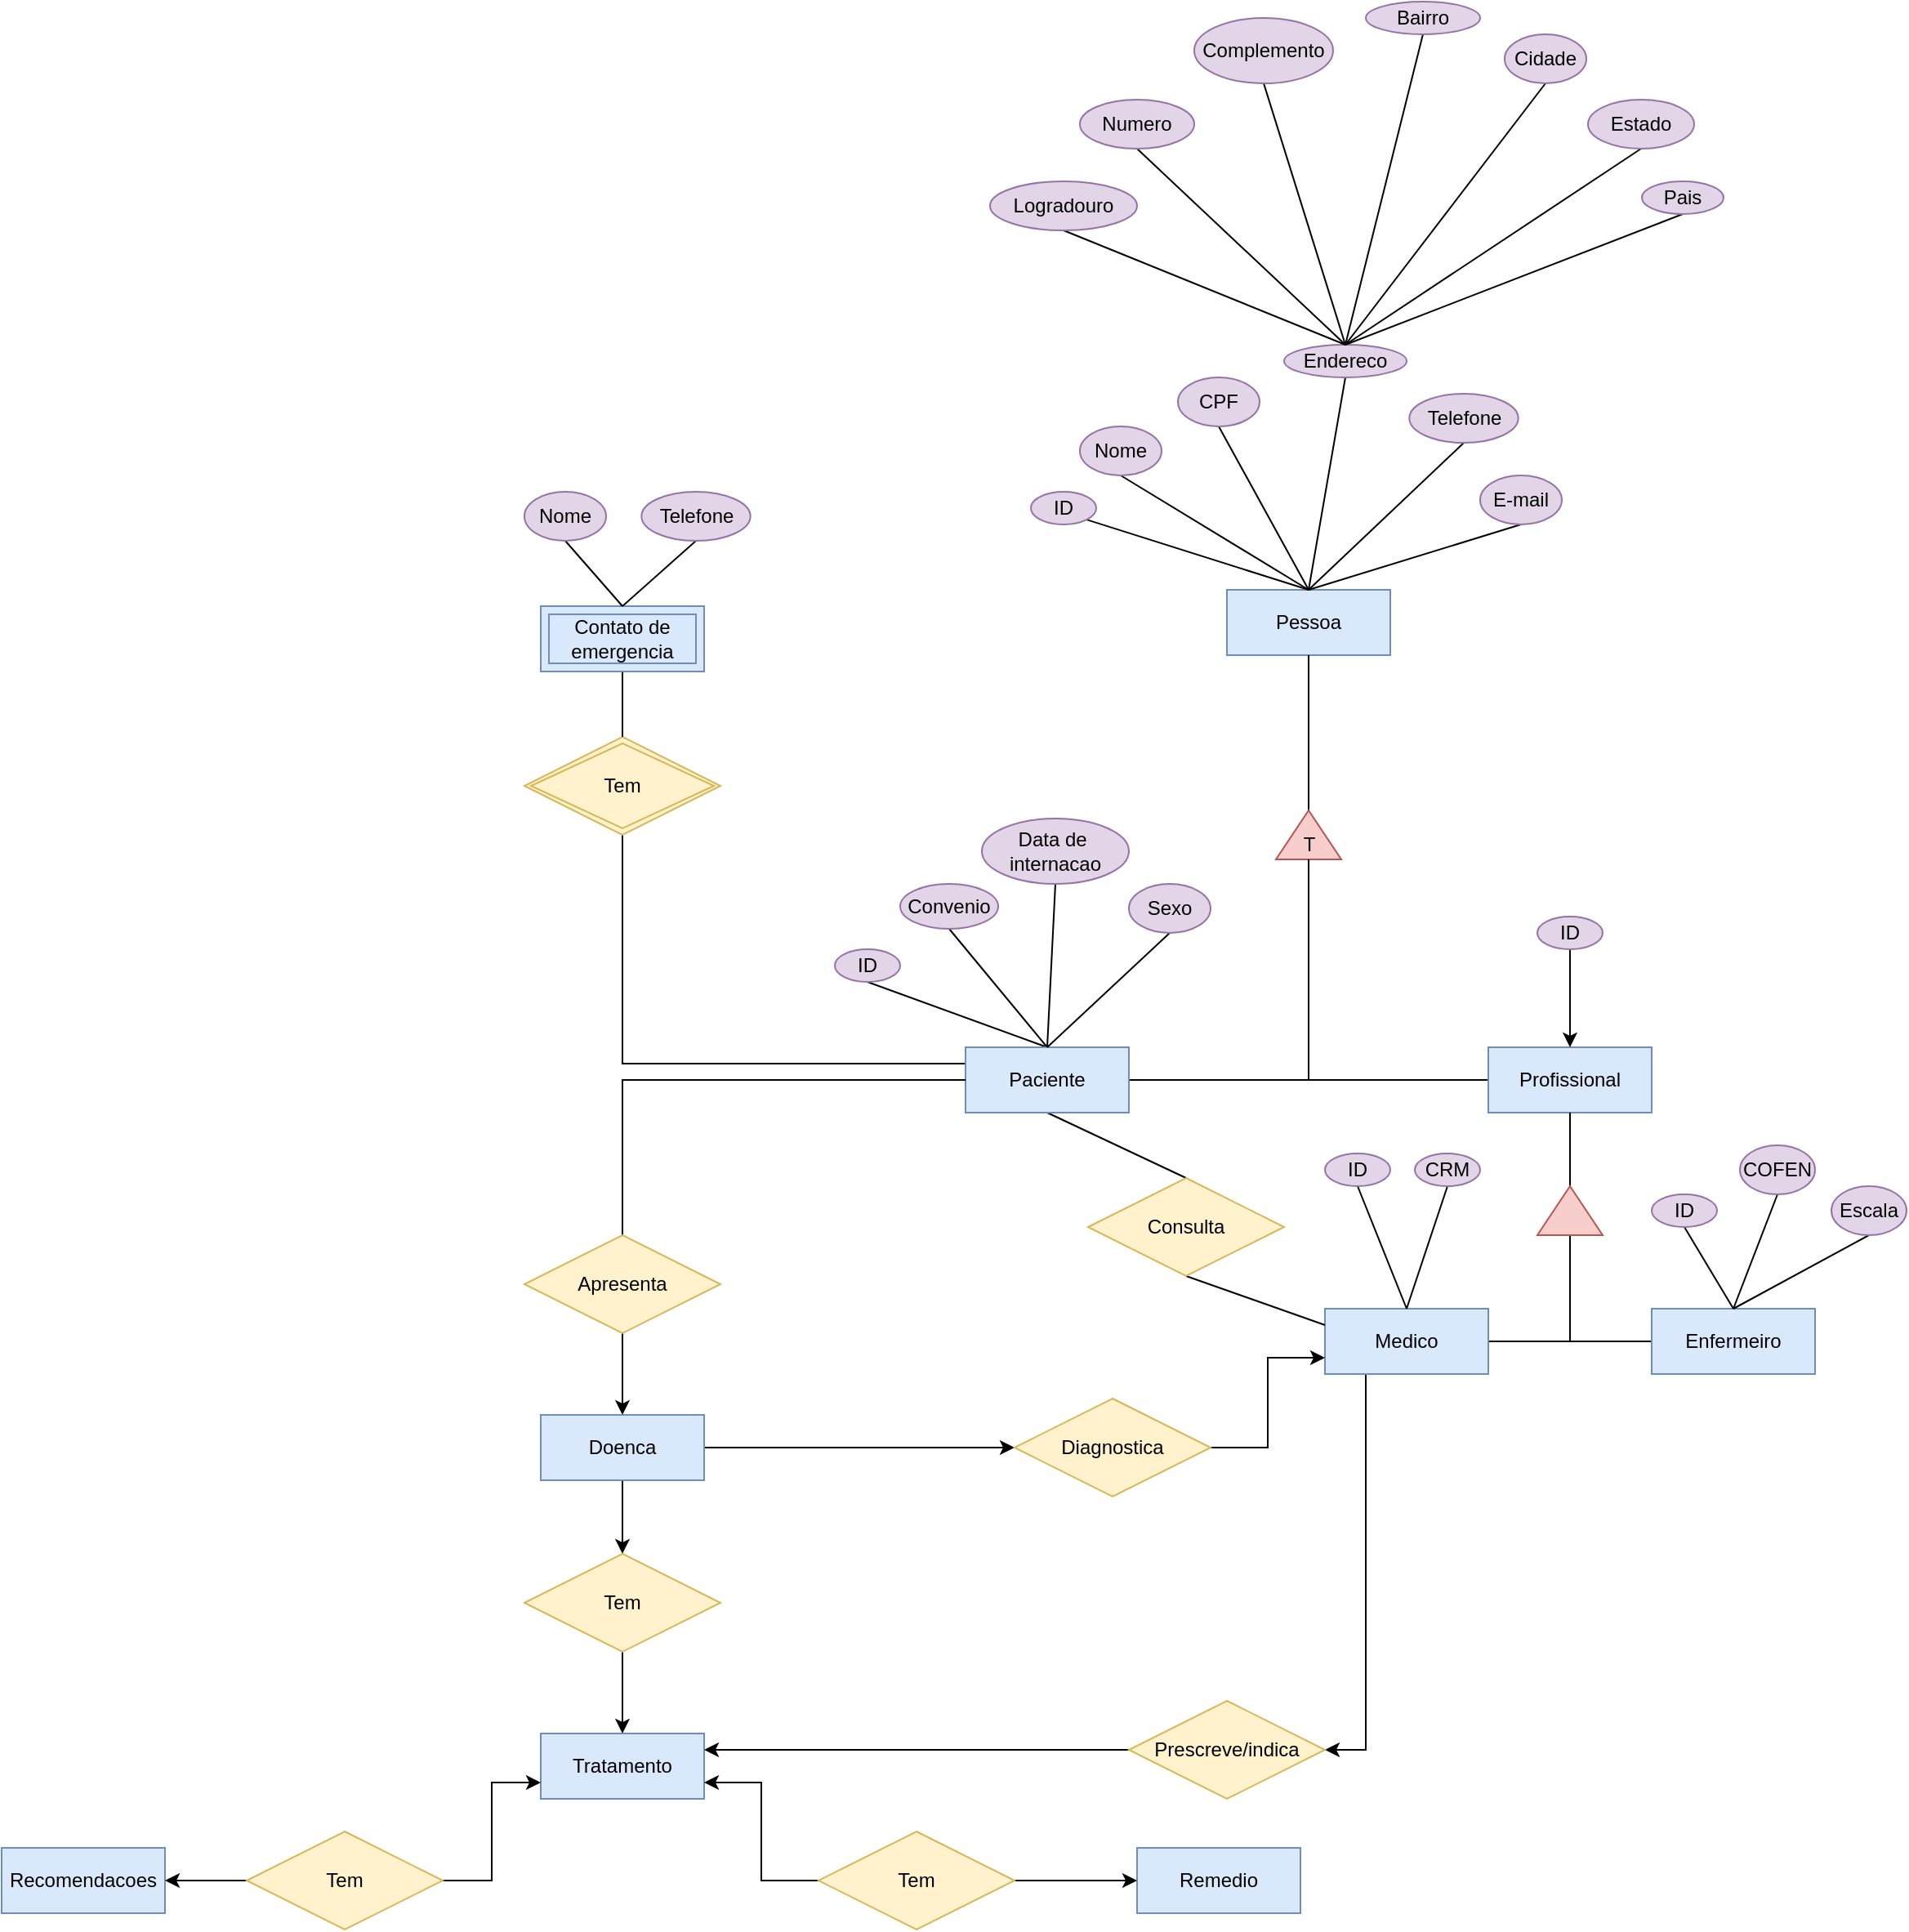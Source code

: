 <mxfile version="21.6.9" type="github">
  <diagram name="Page-1" id="8COnSRU2M8LVrnHPRVo5">
    <mxGraphModel dx="2261" dy="1927" grid="1" gridSize="10" guides="1" tooltips="1" connect="1" arrows="1" fold="1" page="1" pageScale="1" pageWidth="827" pageHeight="1169" math="0" shadow="0">
      <root>
        <mxCell id="0" />
        <mxCell id="1" parent="0" />
        <mxCell id="Y6Sf6Vk-zJSUdV1HRr7W-1" value="Pessoa" style="whiteSpace=wrap;html=1;align=center;fillColor=#dae8fc;strokeColor=#6c8ebf;" vertex="1" parent="1">
          <mxGeometry x="160" y="40" width="100" height="40" as="geometry" />
        </mxCell>
        <mxCell id="Y6Sf6Vk-zJSUdV1HRr7W-2" style="edgeStyle=orthogonalEdgeStyle;rounded=0;orthogonalLoop=1;jettySize=auto;html=1;exitX=1;exitY=0.5;exitDx=0;exitDy=0;entryX=0.5;entryY=1;entryDx=0;entryDy=0;endArrow=none;endFill=0;" edge="1" parent="1" source="Y6Sf6Vk-zJSUdV1HRr7W-3" target="Y6Sf6Vk-zJSUdV1HRr7W-1">
          <mxGeometry relative="1" as="geometry">
            <mxPoint x="210" y="185" as="sourcePoint" />
            <mxPoint x="210" y="90" as="targetPoint" />
          </mxGeometry>
        </mxCell>
        <mxCell id="Y6Sf6Vk-zJSUdV1HRr7W-3" value="" style="triangle;whiteSpace=wrap;html=1;rotation=-90;fillColor=#f8cecc;strokeColor=#b85450;" vertex="1" parent="1">
          <mxGeometry x="195" y="170" width="30" height="40" as="geometry" />
        </mxCell>
        <mxCell id="Y6Sf6Vk-zJSUdV1HRr7W-4" value="T" style="text;html=1;align=center;verticalAlign=middle;resizable=0;points=[];autosize=1;strokeColor=none;fillColor=none;" vertex="1" parent="1">
          <mxGeometry x="195" y="181.25" width="30" height="30" as="geometry" />
        </mxCell>
        <mxCell id="Y6Sf6Vk-zJSUdV1HRr7W-5" style="rounded=0;orthogonalLoop=1;jettySize=auto;html=1;exitX=1;exitY=1;exitDx=0;exitDy=0;entryX=0.5;entryY=0;entryDx=0;entryDy=0;endArrow=none;endFill=0;" edge="1" parent="1" source="Y6Sf6Vk-zJSUdV1HRr7W-6" target="Y6Sf6Vk-zJSUdV1HRr7W-1">
          <mxGeometry relative="1" as="geometry" />
        </mxCell>
        <mxCell id="Y6Sf6Vk-zJSUdV1HRr7W-6" value="ID" style="ellipse;whiteSpace=wrap;html=1;align=center;fillColor=#e1d5e7;strokeColor=#9673a6;" vertex="1" parent="1">
          <mxGeometry x="40" y="-20" width="40" height="20" as="geometry" />
        </mxCell>
        <mxCell id="Y6Sf6Vk-zJSUdV1HRr7W-7" style="rounded=0;orthogonalLoop=1;jettySize=auto;html=1;exitX=0.5;exitY=1;exitDx=0;exitDy=0;entryX=0.5;entryY=0;entryDx=0;entryDy=0;endArrow=none;endFill=0;" edge="1" parent="1" source="Y6Sf6Vk-zJSUdV1HRr7W-8" target="Y6Sf6Vk-zJSUdV1HRr7W-1">
          <mxGeometry relative="1" as="geometry" />
        </mxCell>
        <mxCell id="Y6Sf6Vk-zJSUdV1HRr7W-8" value="Nome" style="ellipse;whiteSpace=wrap;html=1;align=center;fillColor=#e1d5e7;strokeColor=#9673a6;" vertex="1" parent="1">
          <mxGeometry x="70" y="-60" width="50" height="30" as="geometry" />
        </mxCell>
        <mxCell id="Y6Sf6Vk-zJSUdV1HRr7W-9" style="edgeStyle=none;rounded=0;orthogonalLoop=1;jettySize=auto;html=1;exitX=0.5;exitY=1;exitDx=0;exitDy=0;entryX=0.5;entryY=0;entryDx=0;entryDy=0;endArrow=none;endFill=0;" edge="1" parent="1" source="Y6Sf6Vk-zJSUdV1HRr7W-10" target="Y6Sf6Vk-zJSUdV1HRr7W-1">
          <mxGeometry relative="1" as="geometry" />
        </mxCell>
        <mxCell id="Y6Sf6Vk-zJSUdV1HRr7W-10" value="Endereco" style="ellipse;whiteSpace=wrap;html=1;align=center;fillColor=#e1d5e7;strokeColor=#9673a6;" vertex="1" parent="1">
          <mxGeometry x="195" y="-110" width="75" height="20" as="geometry" />
        </mxCell>
        <mxCell id="Y6Sf6Vk-zJSUdV1HRr7W-11" style="edgeStyle=none;rounded=0;orthogonalLoop=1;jettySize=auto;html=1;exitX=0.5;exitY=1;exitDx=0;exitDy=0;entryX=0.5;entryY=0;entryDx=0;entryDy=0;endArrow=none;endFill=0;" edge="1" parent="1" source="Y6Sf6Vk-zJSUdV1HRr7W-12" target="Y6Sf6Vk-zJSUdV1HRr7W-10">
          <mxGeometry relative="1" as="geometry" />
        </mxCell>
        <mxCell id="Y6Sf6Vk-zJSUdV1HRr7W-12" value="Logradouro" style="ellipse;whiteSpace=wrap;html=1;align=center;fillColor=#e1d5e7;strokeColor=#9673a6;" vertex="1" parent="1">
          <mxGeometry x="15" y="-210" width="90" height="30" as="geometry" />
        </mxCell>
        <mxCell id="Y6Sf6Vk-zJSUdV1HRr7W-13" style="edgeStyle=none;rounded=0;orthogonalLoop=1;jettySize=auto;html=1;exitX=0.5;exitY=1;exitDx=0;exitDy=0;entryX=0.5;entryY=0;entryDx=0;entryDy=0;endArrow=none;endFill=0;" edge="1" parent="1" source="Y6Sf6Vk-zJSUdV1HRr7W-14" target="Y6Sf6Vk-zJSUdV1HRr7W-10">
          <mxGeometry relative="1" as="geometry">
            <mxPoint x="230" y="-110" as="targetPoint" />
          </mxGeometry>
        </mxCell>
        <mxCell id="Y6Sf6Vk-zJSUdV1HRr7W-14" value="Numero" style="ellipse;whiteSpace=wrap;html=1;align=center;fillColor=#e1d5e7;strokeColor=#9673a6;" vertex="1" parent="1">
          <mxGeometry x="70" y="-260" width="70" height="30" as="geometry" />
        </mxCell>
        <mxCell id="Y6Sf6Vk-zJSUdV1HRr7W-15" style="edgeStyle=none;rounded=0;orthogonalLoop=1;jettySize=auto;html=1;exitX=0.5;exitY=1;exitDx=0;exitDy=0;entryX=0.5;entryY=0;entryDx=0;entryDy=0;endArrow=none;endFill=0;" edge="1" parent="1" source="Y6Sf6Vk-zJSUdV1HRr7W-16" target="Y6Sf6Vk-zJSUdV1HRr7W-10">
          <mxGeometry relative="1" as="geometry">
            <mxPoint x="230" y="-110" as="targetPoint" />
          </mxGeometry>
        </mxCell>
        <mxCell id="Y6Sf6Vk-zJSUdV1HRr7W-16" value="Complemento" style="ellipse;whiteSpace=wrap;html=1;align=center;fillColor=#e1d5e7;strokeColor=#9673a6;" vertex="1" parent="1">
          <mxGeometry x="140" y="-310" width="85" height="40" as="geometry" />
        </mxCell>
        <mxCell id="Y6Sf6Vk-zJSUdV1HRr7W-17" style="edgeStyle=none;rounded=0;orthogonalLoop=1;jettySize=auto;html=1;exitX=0.5;exitY=1;exitDx=0;exitDy=0;entryX=0.5;entryY=0;entryDx=0;entryDy=0;endArrow=none;endFill=0;" edge="1" parent="1" source="Y6Sf6Vk-zJSUdV1HRr7W-18" target="Y6Sf6Vk-zJSUdV1HRr7W-10">
          <mxGeometry relative="1" as="geometry" />
        </mxCell>
        <mxCell id="Y6Sf6Vk-zJSUdV1HRr7W-18" value="Bairro" style="ellipse;whiteSpace=wrap;html=1;align=center;fillColor=#e1d5e7;strokeColor=#9673a6;" vertex="1" parent="1">
          <mxGeometry x="245" y="-320" width="70" height="20" as="geometry" />
        </mxCell>
        <mxCell id="Y6Sf6Vk-zJSUdV1HRr7W-19" style="edgeStyle=none;rounded=0;orthogonalLoop=1;jettySize=auto;html=1;exitX=0.5;exitY=1;exitDx=0;exitDy=0;entryX=0.5;entryY=0;entryDx=0;entryDy=0;endArrow=none;endFill=0;" edge="1" parent="1" source="Y6Sf6Vk-zJSUdV1HRr7W-20" target="Y6Sf6Vk-zJSUdV1HRr7W-10">
          <mxGeometry relative="1" as="geometry" />
        </mxCell>
        <mxCell id="Y6Sf6Vk-zJSUdV1HRr7W-20" value="Cidade" style="ellipse;whiteSpace=wrap;html=1;align=center;fillColor=#e1d5e7;strokeColor=#9673a6;" vertex="1" parent="1">
          <mxGeometry x="330" y="-300" width="50" height="30" as="geometry" />
        </mxCell>
        <mxCell id="Y6Sf6Vk-zJSUdV1HRr7W-21" style="edgeStyle=none;rounded=0;orthogonalLoop=1;jettySize=auto;html=1;exitX=0.5;exitY=1;exitDx=0;exitDy=0;entryX=0.5;entryY=0;entryDx=0;entryDy=0;endArrow=none;endFill=0;" edge="1" parent="1" source="Y6Sf6Vk-zJSUdV1HRr7W-22" target="Y6Sf6Vk-zJSUdV1HRr7W-10">
          <mxGeometry relative="1" as="geometry" />
        </mxCell>
        <mxCell id="Y6Sf6Vk-zJSUdV1HRr7W-22" value="Estado" style="ellipse;whiteSpace=wrap;html=1;align=center;fillColor=#e1d5e7;strokeColor=#9673a6;" vertex="1" parent="1">
          <mxGeometry x="381" y="-260" width="65" height="30" as="geometry" />
        </mxCell>
        <mxCell id="Y6Sf6Vk-zJSUdV1HRr7W-23" style="edgeStyle=none;rounded=0;orthogonalLoop=1;jettySize=auto;html=1;exitX=0.5;exitY=1;exitDx=0;exitDy=0;entryX=0.5;entryY=0;entryDx=0;entryDy=0;endArrow=none;endFill=0;" edge="1" parent="1" source="Y6Sf6Vk-zJSUdV1HRr7W-24" target="Y6Sf6Vk-zJSUdV1HRr7W-10">
          <mxGeometry relative="1" as="geometry" />
        </mxCell>
        <mxCell id="Y6Sf6Vk-zJSUdV1HRr7W-24" value="Pais" style="ellipse;whiteSpace=wrap;html=1;align=center;fillColor=#e1d5e7;strokeColor=#9673a6;" vertex="1" parent="1">
          <mxGeometry x="414" y="-210" width="50" height="20" as="geometry" />
        </mxCell>
        <mxCell id="Y6Sf6Vk-zJSUdV1HRr7W-25" style="edgeStyle=none;rounded=0;orthogonalLoop=1;jettySize=auto;html=1;exitX=0.5;exitY=1;exitDx=0;exitDy=0;entryX=0.5;entryY=0;entryDx=0;entryDy=0;endArrow=none;endFill=0;" edge="1" parent="1" source="Y6Sf6Vk-zJSUdV1HRr7W-26" target="Y6Sf6Vk-zJSUdV1HRr7W-1">
          <mxGeometry relative="1" as="geometry" />
        </mxCell>
        <mxCell id="Y6Sf6Vk-zJSUdV1HRr7W-26" value="E-mail" style="ellipse;whiteSpace=wrap;html=1;align=center;fillColor=#e1d5e7;strokeColor=#9673a6;" vertex="1" parent="1">
          <mxGeometry x="315.0" y="-30" width="50" height="30" as="geometry" />
        </mxCell>
        <mxCell id="Y6Sf6Vk-zJSUdV1HRr7W-27" style="edgeStyle=none;rounded=0;orthogonalLoop=1;jettySize=auto;html=1;exitX=0.5;exitY=1;exitDx=0;exitDy=0;entryX=0.5;entryY=0;entryDx=0;entryDy=0;endArrow=none;endFill=0;" edge="1" parent="1" source="Y6Sf6Vk-zJSUdV1HRr7W-28" target="Y6Sf6Vk-zJSUdV1HRr7W-1">
          <mxGeometry relative="1" as="geometry" />
        </mxCell>
        <mxCell id="Y6Sf6Vk-zJSUdV1HRr7W-28" value="CPF" style="ellipse;whiteSpace=wrap;html=1;align=center;fillColor=#e1d5e7;strokeColor=#9673a6;" vertex="1" parent="1">
          <mxGeometry x="130" y="-90" width="50" height="30" as="geometry" />
        </mxCell>
        <mxCell id="Y6Sf6Vk-zJSUdV1HRr7W-29" style="edgeStyle=none;rounded=0;orthogonalLoop=1;jettySize=auto;html=1;exitX=0.5;exitY=1;exitDx=0;exitDy=0;entryX=0.5;entryY=0;entryDx=0;entryDy=0;endArrow=none;endFill=0;" edge="1" parent="1" source="Y6Sf6Vk-zJSUdV1HRr7W-30" target="Y6Sf6Vk-zJSUdV1HRr7W-1">
          <mxGeometry relative="1" as="geometry" />
        </mxCell>
        <mxCell id="Y6Sf6Vk-zJSUdV1HRr7W-30" value="Telefone" style="ellipse;whiteSpace=wrap;html=1;align=center;fillColor=#e1d5e7;strokeColor=#9673a6;" vertex="1" parent="1">
          <mxGeometry x="271.66" y="-80" width="66.67" height="30" as="geometry" />
        </mxCell>
        <mxCell id="Y6Sf6Vk-zJSUdV1HRr7W-44" style="edgeStyle=none;rounded=0;orthogonalLoop=1;jettySize=auto;html=1;exitX=0.5;exitY=1;exitDx=0;exitDy=0;entryX=0.5;entryY=0;entryDx=0;entryDy=0;endArrow=none;endFill=0;" edge="1" parent="1" source="Y6Sf6Vk-zJSUdV1HRr7W-31" target="Y6Sf6Vk-zJSUdV1HRr7W-40">
          <mxGeometry relative="1" as="geometry" />
        </mxCell>
        <mxCell id="Y6Sf6Vk-zJSUdV1HRr7W-31" value="ID" style="ellipse;whiteSpace=wrap;html=1;align=center;fillColor=#e1d5e7;strokeColor=#9673a6;" vertex="1" parent="1">
          <mxGeometry x="-80" y="260" width="40" height="20" as="geometry" />
        </mxCell>
        <mxCell id="Y6Sf6Vk-zJSUdV1HRr7W-45" style="edgeStyle=none;rounded=0;orthogonalLoop=1;jettySize=auto;html=1;exitX=0.5;exitY=1;exitDx=0;exitDy=0;entryX=0.5;entryY=0;entryDx=0;entryDy=0;endArrow=none;endFill=0;" edge="1" parent="1" source="Y6Sf6Vk-zJSUdV1HRr7W-32" target="Y6Sf6Vk-zJSUdV1HRr7W-40">
          <mxGeometry relative="1" as="geometry" />
        </mxCell>
        <mxCell id="Y6Sf6Vk-zJSUdV1HRr7W-32" value="Convenio" style="ellipse;whiteSpace=wrap;html=1;align=center;fillColor=#e1d5e7;strokeColor=#9673a6;" vertex="1" parent="1">
          <mxGeometry x="-40" y="220" width="60" height="27.5" as="geometry" />
        </mxCell>
        <mxCell id="Y6Sf6Vk-zJSUdV1HRr7W-46" style="edgeStyle=orthogonalEdgeStyle;rounded=0;orthogonalLoop=1;jettySize=auto;html=1;exitX=0.5;exitY=1;exitDx=0;exitDy=0;entryX=0;entryY=0.25;entryDx=0;entryDy=0;endArrow=none;endFill=0;" edge="1" parent="1" source="Y6Sf6Vk-zJSUdV1HRr7W-33" target="Y6Sf6Vk-zJSUdV1HRr7W-40">
          <mxGeometry relative="1" as="geometry" />
        </mxCell>
        <mxCell id="Y6Sf6Vk-zJSUdV1HRr7W-33" value="Tem" style="shape=rhombus;double=1;perimeter=rhombusPerimeter;whiteSpace=wrap;html=1;align=center;fillColor=#fff2cc;strokeColor=#d6b656;" vertex="1" parent="1">
          <mxGeometry x="-270" y="130" width="120" height="60" as="geometry" />
        </mxCell>
        <mxCell id="Y6Sf6Vk-zJSUdV1HRr7W-34" style="edgeStyle=none;rounded=0;orthogonalLoop=1;jettySize=auto;html=1;exitX=0.5;exitY=1;exitDx=0;exitDy=0;entryX=0.5;entryY=0;entryDx=0;entryDy=0;endArrow=none;endFill=0;" edge="1" parent="1" source="Y6Sf6Vk-zJSUdV1HRr7W-35" target="Y6Sf6Vk-zJSUdV1HRr7W-33">
          <mxGeometry relative="1" as="geometry" />
        </mxCell>
        <mxCell id="Y6Sf6Vk-zJSUdV1HRr7W-35" value="Contato de emergencia" style="shape=ext;margin=3;double=1;whiteSpace=wrap;html=1;align=center;fillColor=#dae8fc;strokeColor=#6c8ebf;" vertex="1" parent="1">
          <mxGeometry x="-260" y="50" width="100" height="40" as="geometry" />
        </mxCell>
        <mxCell id="Y6Sf6Vk-zJSUdV1HRr7W-36" style="edgeStyle=none;rounded=0;orthogonalLoop=1;jettySize=auto;html=1;exitX=0.5;exitY=1;exitDx=0;exitDy=0;entryX=0.5;entryY=0;entryDx=0;entryDy=0;endArrow=none;endFill=0;" edge="1" parent="1" source="Y6Sf6Vk-zJSUdV1HRr7W-37" target="Y6Sf6Vk-zJSUdV1HRr7W-35">
          <mxGeometry relative="1" as="geometry" />
        </mxCell>
        <mxCell id="Y6Sf6Vk-zJSUdV1HRr7W-37" value="Nome" style="ellipse;whiteSpace=wrap;html=1;align=center;fillColor=#e1d5e7;strokeColor=#9673a6;" vertex="1" parent="1">
          <mxGeometry x="-270" y="-20" width="50" height="30" as="geometry" />
        </mxCell>
        <mxCell id="Y6Sf6Vk-zJSUdV1HRr7W-38" style="edgeStyle=none;rounded=0;orthogonalLoop=1;jettySize=auto;html=1;exitX=0.5;exitY=1;exitDx=0;exitDy=0;entryX=0.5;entryY=0;entryDx=0;entryDy=0;endArrow=none;endFill=0;" edge="1" parent="1" source="Y6Sf6Vk-zJSUdV1HRr7W-39" target="Y6Sf6Vk-zJSUdV1HRr7W-35">
          <mxGeometry relative="1" as="geometry" />
        </mxCell>
        <mxCell id="Y6Sf6Vk-zJSUdV1HRr7W-39" value="Telefone" style="ellipse;whiteSpace=wrap;html=1;align=center;fillColor=#e1d5e7;strokeColor=#9673a6;" vertex="1" parent="1">
          <mxGeometry x="-198.34" y="-20" width="66.67" height="30" as="geometry" />
        </mxCell>
        <mxCell id="Y6Sf6Vk-zJSUdV1HRr7W-42" style="edgeStyle=orthogonalEdgeStyle;rounded=0;orthogonalLoop=1;jettySize=auto;html=1;exitX=1;exitY=0.5;exitDx=0;exitDy=0;endArrow=none;endFill=0;entryX=0;entryY=0.5;entryDx=0;entryDy=0;" edge="1" parent="1" source="Y6Sf6Vk-zJSUdV1HRr7W-40" target="Y6Sf6Vk-zJSUdV1HRr7W-3">
          <mxGeometry relative="1" as="geometry">
            <mxPoint x="220" y="260" as="targetPoint" />
          </mxGeometry>
        </mxCell>
        <mxCell id="Y6Sf6Vk-zJSUdV1HRr7W-75" style="edgeStyle=none;rounded=0;orthogonalLoop=1;jettySize=auto;html=1;exitX=0.5;exitY=1;exitDx=0;exitDy=0;entryX=0.5;entryY=0;entryDx=0;entryDy=0;endArrow=none;endFill=0;" edge="1" parent="1" source="Y6Sf6Vk-zJSUdV1HRr7W-40" target="Y6Sf6Vk-zJSUdV1HRr7W-58">
          <mxGeometry relative="1" as="geometry" />
        </mxCell>
        <mxCell id="Y6Sf6Vk-zJSUdV1HRr7W-40" value="Paciente" style="whiteSpace=wrap;html=1;align=center;fillColor=#dae8fc;strokeColor=#6c8ebf;" vertex="1" parent="1">
          <mxGeometry y="320" width="100" height="40" as="geometry" />
        </mxCell>
        <mxCell id="Y6Sf6Vk-zJSUdV1HRr7W-43" style="edgeStyle=none;rounded=0;orthogonalLoop=1;jettySize=auto;html=1;exitX=0.5;exitY=1;exitDx=0;exitDy=0;entryX=0.5;entryY=0;entryDx=0;entryDy=0;endArrow=none;endFill=0;" edge="1" parent="1" source="Y6Sf6Vk-zJSUdV1HRr7W-41" target="Y6Sf6Vk-zJSUdV1HRr7W-40">
          <mxGeometry relative="1" as="geometry" />
        </mxCell>
        <mxCell id="Y6Sf6Vk-zJSUdV1HRr7W-41" value="Data de&amp;nbsp;&lt;br&gt;internacao" style="ellipse;whiteSpace=wrap;html=1;align=center;fillColor=#e1d5e7;strokeColor=#9673a6;" vertex="1" parent="1">
          <mxGeometry x="10" y="180" width="90" height="40" as="geometry" />
        </mxCell>
        <mxCell id="Y6Sf6Vk-zJSUdV1HRr7W-48" style="edgeStyle=orthogonalEdgeStyle;rounded=0;orthogonalLoop=1;jettySize=auto;html=1;exitX=0;exitY=0.5;exitDx=0;exitDy=0;entryX=0;entryY=0.5;entryDx=0;entryDy=0;endArrow=none;endFill=0;" edge="1" parent="1" source="Y6Sf6Vk-zJSUdV1HRr7W-47" target="Y6Sf6Vk-zJSUdV1HRr7W-3">
          <mxGeometry relative="1" as="geometry">
            <mxPoint x="260" y="310" as="targetPoint" />
          </mxGeometry>
        </mxCell>
        <mxCell id="Y6Sf6Vk-zJSUdV1HRr7W-47" value="Profissional" style="whiteSpace=wrap;html=1;align=center;fillColor=#dae8fc;strokeColor=#6c8ebf;" vertex="1" parent="1">
          <mxGeometry x="320" y="320" width="100" height="40" as="geometry" />
        </mxCell>
        <mxCell id="Y6Sf6Vk-zJSUdV1HRr7W-51" style="edgeStyle=none;rounded=0;orthogonalLoop=1;jettySize=auto;html=1;exitX=1;exitY=0.5;exitDx=0;exitDy=0;entryX=0.5;entryY=1;entryDx=0;entryDy=0;endArrow=none;endFill=0;" edge="1" parent="1" source="Y6Sf6Vk-zJSUdV1HRr7W-50" target="Y6Sf6Vk-zJSUdV1HRr7W-47">
          <mxGeometry relative="1" as="geometry" />
        </mxCell>
        <mxCell id="Y6Sf6Vk-zJSUdV1HRr7W-56" style="edgeStyle=orthogonalEdgeStyle;rounded=0;orthogonalLoop=1;jettySize=auto;html=1;exitX=0;exitY=0.5;exitDx=0;exitDy=0;entryX=1;entryY=0.5;entryDx=0;entryDy=0;endArrow=none;endFill=0;" edge="1" parent="1" source="Y6Sf6Vk-zJSUdV1HRr7W-50" target="Y6Sf6Vk-zJSUdV1HRr7W-52">
          <mxGeometry relative="1" as="geometry" />
        </mxCell>
        <mxCell id="Y6Sf6Vk-zJSUdV1HRr7W-57" style="edgeStyle=orthogonalEdgeStyle;rounded=0;orthogonalLoop=1;jettySize=auto;html=1;exitX=0;exitY=0.5;exitDx=0;exitDy=0;entryX=0;entryY=0.5;entryDx=0;entryDy=0;endArrow=none;endFill=0;" edge="1" parent="1" source="Y6Sf6Vk-zJSUdV1HRr7W-50" target="Y6Sf6Vk-zJSUdV1HRr7W-55">
          <mxGeometry relative="1" as="geometry" />
        </mxCell>
        <mxCell id="Y6Sf6Vk-zJSUdV1HRr7W-50" value="" style="triangle;whiteSpace=wrap;html=1;rotation=-90;fillColor=#f8cecc;strokeColor=#b85450;" vertex="1" parent="1">
          <mxGeometry x="355" y="400" width="30" height="40" as="geometry" />
        </mxCell>
        <mxCell id="Y6Sf6Vk-zJSUdV1HRr7W-97" style="edgeStyle=orthogonalEdgeStyle;rounded=0;orthogonalLoop=1;jettySize=auto;html=1;exitX=0.25;exitY=1;exitDx=0;exitDy=0;entryX=1;entryY=0.5;entryDx=0;entryDy=0;" edge="1" parent="1" source="Y6Sf6Vk-zJSUdV1HRr7W-52" target="Y6Sf6Vk-zJSUdV1HRr7W-96">
          <mxGeometry relative="1" as="geometry" />
        </mxCell>
        <mxCell id="Y6Sf6Vk-zJSUdV1HRr7W-52" value="Medico" style="whiteSpace=wrap;html=1;align=center;fillColor=#dae8fc;strokeColor=#6c8ebf;" vertex="1" parent="1">
          <mxGeometry x="220" y="480" width="100" height="40" as="geometry" />
        </mxCell>
        <mxCell id="Y6Sf6Vk-zJSUdV1HRr7W-55" value="Enfermeiro" style="whiteSpace=wrap;html=1;align=center;fillColor=#dae8fc;strokeColor=#6c8ebf;" vertex="1" parent="1">
          <mxGeometry x="420" y="480" width="100" height="40" as="geometry" />
        </mxCell>
        <mxCell id="Y6Sf6Vk-zJSUdV1HRr7W-76" style="edgeStyle=none;rounded=0;orthogonalLoop=1;jettySize=auto;html=1;exitX=0.5;exitY=1;exitDx=0;exitDy=0;entryX=0;entryY=0.25;entryDx=0;entryDy=0;endArrow=none;endFill=0;" edge="1" parent="1" source="Y6Sf6Vk-zJSUdV1HRr7W-58" target="Y6Sf6Vk-zJSUdV1HRr7W-52">
          <mxGeometry relative="1" as="geometry" />
        </mxCell>
        <mxCell id="Y6Sf6Vk-zJSUdV1HRr7W-58" value="Consulta" style="shape=rhombus;perimeter=rhombusPerimeter;whiteSpace=wrap;html=1;align=center;fillColor=#fff2cc;strokeColor=#d6b656;" vertex="1" parent="1">
          <mxGeometry x="75" y="400" width="120" height="60" as="geometry" />
        </mxCell>
        <mxCell id="Y6Sf6Vk-zJSUdV1HRr7W-66" style="edgeStyle=none;rounded=0;orthogonalLoop=1;jettySize=auto;html=1;exitX=0.5;exitY=1;exitDx=0;exitDy=0;entryX=0.5;entryY=0;entryDx=0;entryDy=0;endArrow=none;endFill=0;" edge="1" parent="1" source="Y6Sf6Vk-zJSUdV1HRr7W-61" target="Y6Sf6Vk-zJSUdV1HRr7W-52">
          <mxGeometry relative="1" as="geometry" />
        </mxCell>
        <mxCell id="Y6Sf6Vk-zJSUdV1HRr7W-61" value="ID" style="ellipse;whiteSpace=wrap;html=1;align=center;fillColor=#e1d5e7;strokeColor=#9673a6;" vertex="1" parent="1">
          <mxGeometry x="220" y="385" width="40" height="20" as="geometry" />
        </mxCell>
        <mxCell id="Y6Sf6Vk-zJSUdV1HRr7W-65" style="edgeStyle=none;rounded=0;orthogonalLoop=1;jettySize=auto;html=1;exitX=0.5;exitY=1;exitDx=0;exitDy=0;entryX=0.5;entryY=0;entryDx=0;entryDy=0;endArrow=none;endFill=0;" edge="1" parent="1" source="Y6Sf6Vk-zJSUdV1HRr7W-62" target="Y6Sf6Vk-zJSUdV1HRr7W-52">
          <mxGeometry relative="1" as="geometry" />
        </mxCell>
        <mxCell id="Y6Sf6Vk-zJSUdV1HRr7W-62" value="CRM" style="ellipse;whiteSpace=wrap;html=1;align=center;fillColor=#e1d5e7;strokeColor=#9673a6;" vertex="1" parent="1">
          <mxGeometry x="275" y="385" width="40" height="20" as="geometry" />
        </mxCell>
        <mxCell id="Y6Sf6Vk-zJSUdV1HRr7W-64" style="edgeStyle=none;rounded=0;orthogonalLoop=1;jettySize=auto;html=1;exitX=0.5;exitY=1;exitDx=0;exitDy=0;entryX=0.5;entryY=0;entryDx=0;entryDy=0;endArrow=none;endFill=0;" edge="1" parent="1" source="Y6Sf6Vk-zJSUdV1HRr7W-63" target="Y6Sf6Vk-zJSUdV1HRr7W-40">
          <mxGeometry relative="1" as="geometry" />
        </mxCell>
        <mxCell id="Y6Sf6Vk-zJSUdV1HRr7W-63" value="Sexo" style="ellipse;whiteSpace=wrap;html=1;align=center;fillColor=#e1d5e7;strokeColor=#9673a6;" vertex="1" parent="1">
          <mxGeometry x="100" y="220" width="50" height="30" as="geometry" />
        </mxCell>
        <mxCell id="Y6Sf6Vk-zJSUdV1HRr7W-99" style="edgeStyle=orthogonalEdgeStyle;rounded=0;orthogonalLoop=1;jettySize=auto;html=1;exitX=0.5;exitY=1;exitDx=0;exitDy=0;entryX=0.5;entryY=0;entryDx=0;entryDy=0;" edge="1" parent="1" source="Y6Sf6Vk-zJSUdV1HRr7W-67" target="Y6Sf6Vk-zJSUdV1HRr7W-47">
          <mxGeometry relative="1" as="geometry" />
        </mxCell>
        <mxCell id="Y6Sf6Vk-zJSUdV1HRr7W-67" value="ID" style="ellipse;whiteSpace=wrap;html=1;align=center;fillColor=#e1d5e7;strokeColor=#9673a6;" vertex="1" parent="1">
          <mxGeometry x="350" y="240" width="40" height="20" as="geometry" />
        </mxCell>
        <mxCell id="Y6Sf6Vk-zJSUdV1HRr7W-71" style="edgeStyle=none;rounded=0;orthogonalLoop=1;jettySize=auto;html=1;exitX=0.5;exitY=1;exitDx=0;exitDy=0;entryX=0.5;entryY=0;entryDx=0;entryDy=0;endArrow=none;endFill=0;" edge="1" parent="1" source="Y6Sf6Vk-zJSUdV1HRr7W-68" target="Y6Sf6Vk-zJSUdV1HRr7W-55">
          <mxGeometry relative="1" as="geometry" />
        </mxCell>
        <mxCell id="Y6Sf6Vk-zJSUdV1HRr7W-68" value="ID" style="ellipse;whiteSpace=wrap;html=1;align=center;fillColor=#e1d5e7;strokeColor=#9673a6;" vertex="1" parent="1">
          <mxGeometry x="420" y="410" width="40" height="20" as="geometry" />
        </mxCell>
        <mxCell id="Y6Sf6Vk-zJSUdV1HRr7W-73" style="edgeStyle=none;rounded=0;orthogonalLoop=1;jettySize=auto;html=1;exitX=0.5;exitY=1;exitDx=0;exitDy=0;entryX=0.5;entryY=0;entryDx=0;entryDy=0;endArrow=none;endFill=0;" edge="1" parent="1" source="Y6Sf6Vk-zJSUdV1HRr7W-69" target="Y6Sf6Vk-zJSUdV1HRr7W-55">
          <mxGeometry relative="1" as="geometry" />
        </mxCell>
        <mxCell id="Y6Sf6Vk-zJSUdV1HRr7W-69" value="COFEN" style="ellipse;whiteSpace=wrap;html=1;align=center;fillColor=#e1d5e7;strokeColor=#9673a6;" vertex="1" parent="1">
          <mxGeometry x="474" y="380" width="46" height="30" as="geometry" />
        </mxCell>
        <mxCell id="Y6Sf6Vk-zJSUdV1HRr7W-74" style="edgeStyle=none;rounded=0;orthogonalLoop=1;jettySize=auto;html=1;exitX=0.5;exitY=1;exitDx=0;exitDy=0;entryX=0.5;entryY=0;entryDx=0;entryDy=0;endArrow=none;endFill=0;" edge="1" parent="1" source="Y6Sf6Vk-zJSUdV1HRr7W-70" target="Y6Sf6Vk-zJSUdV1HRr7W-55">
          <mxGeometry relative="1" as="geometry" />
        </mxCell>
        <mxCell id="Y6Sf6Vk-zJSUdV1HRr7W-70" value="Escala" style="ellipse;whiteSpace=wrap;html=1;align=center;fillColor=#e1d5e7;strokeColor=#9673a6;" vertex="1" parent="1">
          <mxGeometry x="530" y="405" width="46" height="30" as="geometry" />
        </mxCell>
        <mxCell id="Y6Sf6Vk-zJSUdV1HRr7W-78" style="edgeStyle=orthogonalEdgeStyle;rounded=0;orthogonalLoop=1;jettySize=auto;html=1;exitX=0.5;exitY=0;exitDx=0;exitDy=0;entryX=0;entryY=0.5;entryDx=0;entryDy=0;endArrow=none;endFill=0;" edge="1" parent="1" source="Y6Sf6Vk-zJSUdV1HRr7W-77" target="Y6Sf6Vk-zJSUdV1HRr7W-40">
          <mxGeometry relative="1" as="geometry" />
        </mxCell>
        <mxCell id="Y6Sf6Vk-zJSUdV1HRr7W-80" style="edgeStyle=orthogonalEdgeStyle;rounded=0;orthogonalLoop=1;jettySize=auto;html=1;exitX=0.5;exitY=1;exitDx=0;exitDy=0;entryX=0.5;entryY=0;entryDx=0;entryDy=0;" edge="1" parent="1" source="Y6Sf6Vk-zJSUdV1HRr7W-77" target="Y6Sf6Vk-zJSUdV1HRr7W-79">
          <mxGeometry relative="1" as="geometry" />
        </mxCell>
        <mxCell id="Y6Sf6Vk-zJSUdV1HRr7W-77" value="Apresenta" style="shape=rhombus;perimeter=rhombusPerimeter;whiteSpace=wrap;html=1;align=center;fillColor=#fff2cc;strokeColor=#d6b656;" vertex="1" parent="1">
          <mxGeometry x="-270" y="435" width="120" height="60" as="geometry" />
        </mxCell>
        <mxCell id="Y6Sf6Vk-zJSUdV1HRr7W-88" style="edgeStyle=orthogonalEdgeStyle;rounded=0;orthogonalLoop=1;jettySize=auto;html=1;exitX=0.5;exitY=1;exitDx=0;exitDy=0;entryX=0.5;entryY=0;entryDx=0;entryDy=0;" edge="1" parent="1" source="Y6Sf6Vk-zJSUdV1HRr7W-79" target="Y6Sf6Vk-zJSUdV1HRr7W-81">
          <mxGeometry relative="1" as="geometry" />
        </mxCell>
        <mxCell id="Y6Sf6Vk-zJSUdV1HRr7W-94" style="edgeStyle=orthogonalEdgeStyle;rounded=0;orthogonalLoop=1;jettySize=auto;html=1;exitX=1;exitY=0.5;exitDx=0;exitDy=0;" edge="1" parent="1" source="Y6Sf6Vk-zJSUdV1HRr7W-79" target="Y6Sf6Vk-zJSUdV1HRr7W-83">
          <mxGeometry relative="1" as="geometry" />
        </mxCell>
        <mxCell id="Y6Sf6Vk-zJSUdV1HRr7W-79" value="Doenca" style="whiteSpace=wrap;html=1;align=center;fillColor=#dae8fc;strokeColor=#6c8ebf;" vertex="1" parent="1">
          <mxGeometry x="-260" y="545" width="100" height="40" as="geometry" />
        </mxCell>
        <mxCell id="Y6Sf6Vk-zJSUdV1HRr7W-89" style="edgeStyle=orthogonalEdgeStyle;rounded=0;orthogonalLoop=1;jettySize=auto;html=1;exitX=0.5;exitY=1;exitDx=0;exitDy=0;entryX=0.5;entryY=0;entryDx=0;entryDy=0;" edge="1" parent="1" source="Y6Sf6Vk-zJSUdV1HRr7W-81" target="Y6Sf6Vk-zJSUdV1HRr7W-82">
          <mxGeometry relative="1" as="geometry" />
        </mxCell>
        <mxCell id="Y6Sf6Vk-zJSUdV1HRr7W-81" value="Tem" style="shape=rhombus;perimeter=rhombusPerimeter;whiteSpace=wrap;html=1;align=center;fillColor=#fff2cc;strokeColor=#d6b656;" vertex="1" parent="1">
          <mxGeometry x="-270" y="630" width="120" height="60" as="geometry" />
        </mxCell>
        <mxCell id="Y6Sf6Vk-zJSUdV1HRr7W-82" value="Tratamento" style="whiteSpace=wrap;html=1;align=center;fillColor=#dae8fc;strokeColor=#6c8ebf;" vertex="1" parent="1">
          <mxGeometry x="-260" y="740" width="100" height="40" as="geometry" />
        </mxCell>
        <mxCell id="Y6Sf6Vk-zJSUdV1HRr7W-95" style="edgeStyle=orthogonalEdgeStyle;rounded=0;orthogonalLoop=1;jettySize=auto;html=1;exitX=1;exitY=0.5;exitDx=0;exitDy=0;entryX=0;entryY=0.75;entryDx=0;entryDy=0;" edge="1" parent="1" source="Y6Sf6Vk-zJSUdV1HRr7W-83" target="Y6Sf6Vk-zJSUdV1HRr7W-52">
          <mxGeometry relative="1" as="geometry" />
        </mxCell>
        <mxCell id="Y6Sf6Vk-zJSUdV1HRr7W-83" value="Diagnostica" style="shape=rhombus;perimeter=rhombusPerimeter;whiteSpace=wrap;html=1;align=center;fillColor=#fff2cc;strokeColor=#d6b656;" vertex="1" parent="1">
          <mxGeometry x="30" y="535" width="120" height="60" as="geometry" />
        </mxCell>
        <mxCell id="Y6Sf6Vk-zJSUdV1HRr7W-84" value="Remedio" style="whiteSpace=wrap;html=1;align=center;fillColor=#dae8fc;strokeColor=#6c8ebf;" vertex="1" parent="1">
          <mxGeometry x="105" y="810" width="100" height="40" as="geometry" />
        </mxCell>
        <mxCell id="Y6Sf6Vk-zJSUdV1HRr7W-85" value="Recomendacoes" style="whiteSpace=wrap;html=1;align=center;fillColor=#dae8fc;strokeColor=#6c8ebf;" vertex="1" parent="1">
          <mxGeometry x="-590" y="810" width="100" height="40" as="geometry" />
        </mxCell>
        <mxCell id="Y6Sf6Vk-zJSUdV1HRr7W-91" style="edgeStyle=orthogonalEdgeStyle;rounded=0;orthogonalLoop=1;jettySize=auto;html=1;exitX=0;exitY=0.5;exitDx=0;exitDy=0;entryX=1;entryY=0.75;entryDx=0;entryDy=0;" edge="1" parent="1" source="Y6Sf6Vk-zJSUdV1HRr7W-86" target="Y6Sf6Vk-zJSUdV1HRr7W-82">
          <mxGeometry relative="1" as="geometry" />
        </mxCell>
        <mxCell id="Y6Sf6Vk-zJSUdV1HRr7W-92" style="edgeStyle=orthogonalEdgeStyle;rounded=0;orthogonalLoop=1;jettySize=auto;html=1;exitX=1;exitY=0.5;exitDx=0;exitDy=0;" edge="1" parent="1" source="Y6Sf6Vk-zJSUdV1HRr7W-86" target="Y6Sf6Vk-zJSUdV1HRr7W-84">
          <mxGeometry relative="1" as="geometry" />
        </mxCell>
        <mxCell id="Y6Sf6Vk-zJSUdV1HRr7W-86" value="Tem" style="shape=rhombus;perimeter=rhombusPerimeter;whiteSpace=wrap;html=1;align=center;fillColor=#fff2cc;strokeColor=#d6b656;" vertex="1" parent="1">
          <mxGeometry x="-90" y="800" width="120" height="60" as="geometry" />
        </mxCell>
        <mxCell id="Y6Sf6Vk-zJSUdV1HRr7W-90" style="edgeStyle=orthogonalEdgeStyle;rounded=0;orthogonalLoop=1;jettySize=auto;html=1;exitX=1;exitY=0.5;exitDx=0;exitDy=0;entryX=0;entryY=0.75;entryDx=0;entryDy=0;" edge="1" parent="1" source="Y6Sf6Vk-zJSUdV1HRr7W-87" target="Y6Sf6Vk-zJSUdV1HRr7W-82">
          <mxGeometry relative="1" as="geometry" />
        </mxCell>
        <mxCell id="Y6Sf6Vk-zJSUdV1HRr7W-93" style="edgeStyle=orthogonalEdgeStyle;rounded=0;orthogonalLoop=1;jettySize=auto;html=1;exitX=0;exitY=0.5;exitDx=0;exitDy=0;entryX=1;entryY=0.5;entryDx=0;entryDy=0;" edge="1" parent="1" source="Y6Sf6Vk-zJSUdV1HRr7W-87" target="Y6Sf6Vk-zJSUdV1HRr7W-85">
          <mxGeometry relative="1" as="geometry" />
        </mxCell>
        <mxCell id="Y6Sf6Vk-zJSUdV1HRr7W-87" value="Tem" style="shape=rhombus;perimeter=rhombusPerimeter;whiteSpace=wrap;html=1;align=center;fillColor=#fff2cc;strokeColor=#d6b656;" vertex="1" parent="1">
          <mxGeometry x="-440" y="800" width="120" height="60" as="geometry" />
        </mxCell>
        <mxCell id="Y6Sf6Vk-zJSUdV1HRr7W-98" style="edgeStyle=orthogonalEdgeStyle;rounded=0;orthogonalLoop=1;jettySize=auto;html=1;exitX=0;exitY=0.5;exitDx=0;exitDy=0;entryX=1;entryY=0.25;entryDx=0;entryDy=0;" edge="1" parent="1" source="Y6Sf6Vk-zJSUdV1HRr7W-96" target="Y6Sf6Vk-zJSUdV1HRr7W-82">
          <mxGeometry relative="1" as="geometry" />
        </mxCell>
        <mxCell id="Y6Sf6Vk-zJSUdV1HRr7W-96" value="Prescreve/indica" style="shape=rhombus;perimeter=rhombusPerimeter;whiteSpace=wrap;html=1;align=center;fillColor=#fff2cc;strokeColor=#d6b656;" vertex="1" parent="1">
          <mxGeometry x="100" y="720" width="120" height="60" as="geometry" />
        </mxCell>
      </root>
    </mxGraphModel>
  </diagram>
</mxfile>
